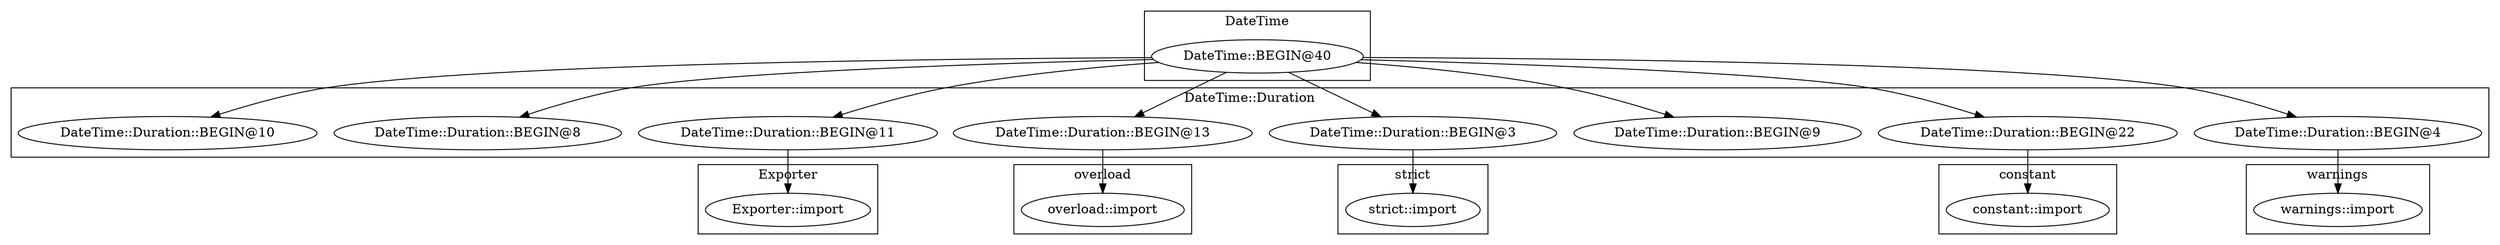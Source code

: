 digraph {
graph [overlap=false]
subgraph cluster_warnings {
	label="warnings";
	"warnings::import";
}
subgraph cluster_strict {
	label="strict";
	"strict::import";
}
subgraph cluster_constant {
	label="constant";
	"constant::import";
}
subgraph cluster_Exporter {
	label="Exporter";
	"Exporter::import";
}
subgraph cluster_DateTime {
	label="DateTime";
	"DateTime::BEGIN@40";
}
subgraph cluster_overload {
	label="overload";
	"overload::import";
}
subgraph cluster_DateTime_Duration {
	label="DateTime::Duration";
	"DateTime::Duration::BEGIN@11";
	"DateTime::Duration::BEGIN@13";
	"DateTime::Duration::BEGIN@9";
	"DateTime::Duration::BEGIN@3";
	"DateTime::Duration::BEGIN@22";
	"DateTime::Duration::BEGIN@4";
	"DateTime::Duration::BEGIN@8";
	"DateTime::Duration::BEGIN@10";
}
"DateTime::Duration::BEGIN@11" -> "Exporter::import";
"DateTime::BEGIN@40" -> "DateTime::Duration::BEGIN@8";
"DateTime::BEGIN@40" -> "DateTime::Duration::BEGIN@11";
"DateTime::BEGIN@40" -> "DateTime::Duration::BEGIN@4";
"DateTime::BEGIN@40" -> "DateTime::Duration::BEGIN@13";
"DateTime::BEGIN@40" -> "DateTime::Duration::BEGIN@22";
"DateTime::BEGIN@40" -> "DateTime::Duration::BEGIN@3";
"DateTime::Duration::BEGIN@22" -> "constant::import";
"DateTime::Duration::BEGIN@13" -> "overload::import";
"DateTime::BEGIN@40" -> "DateTime::Duration::BEGIN@10";
"DateTime::BEGIN@40" -> "DateTime::Duration::BEGIN@9";
"DateTime::Duration::BEGIN@4" -> "warnings::import";
"DateTime::Duration::BEGIN@3" -> "strict::import";
}
